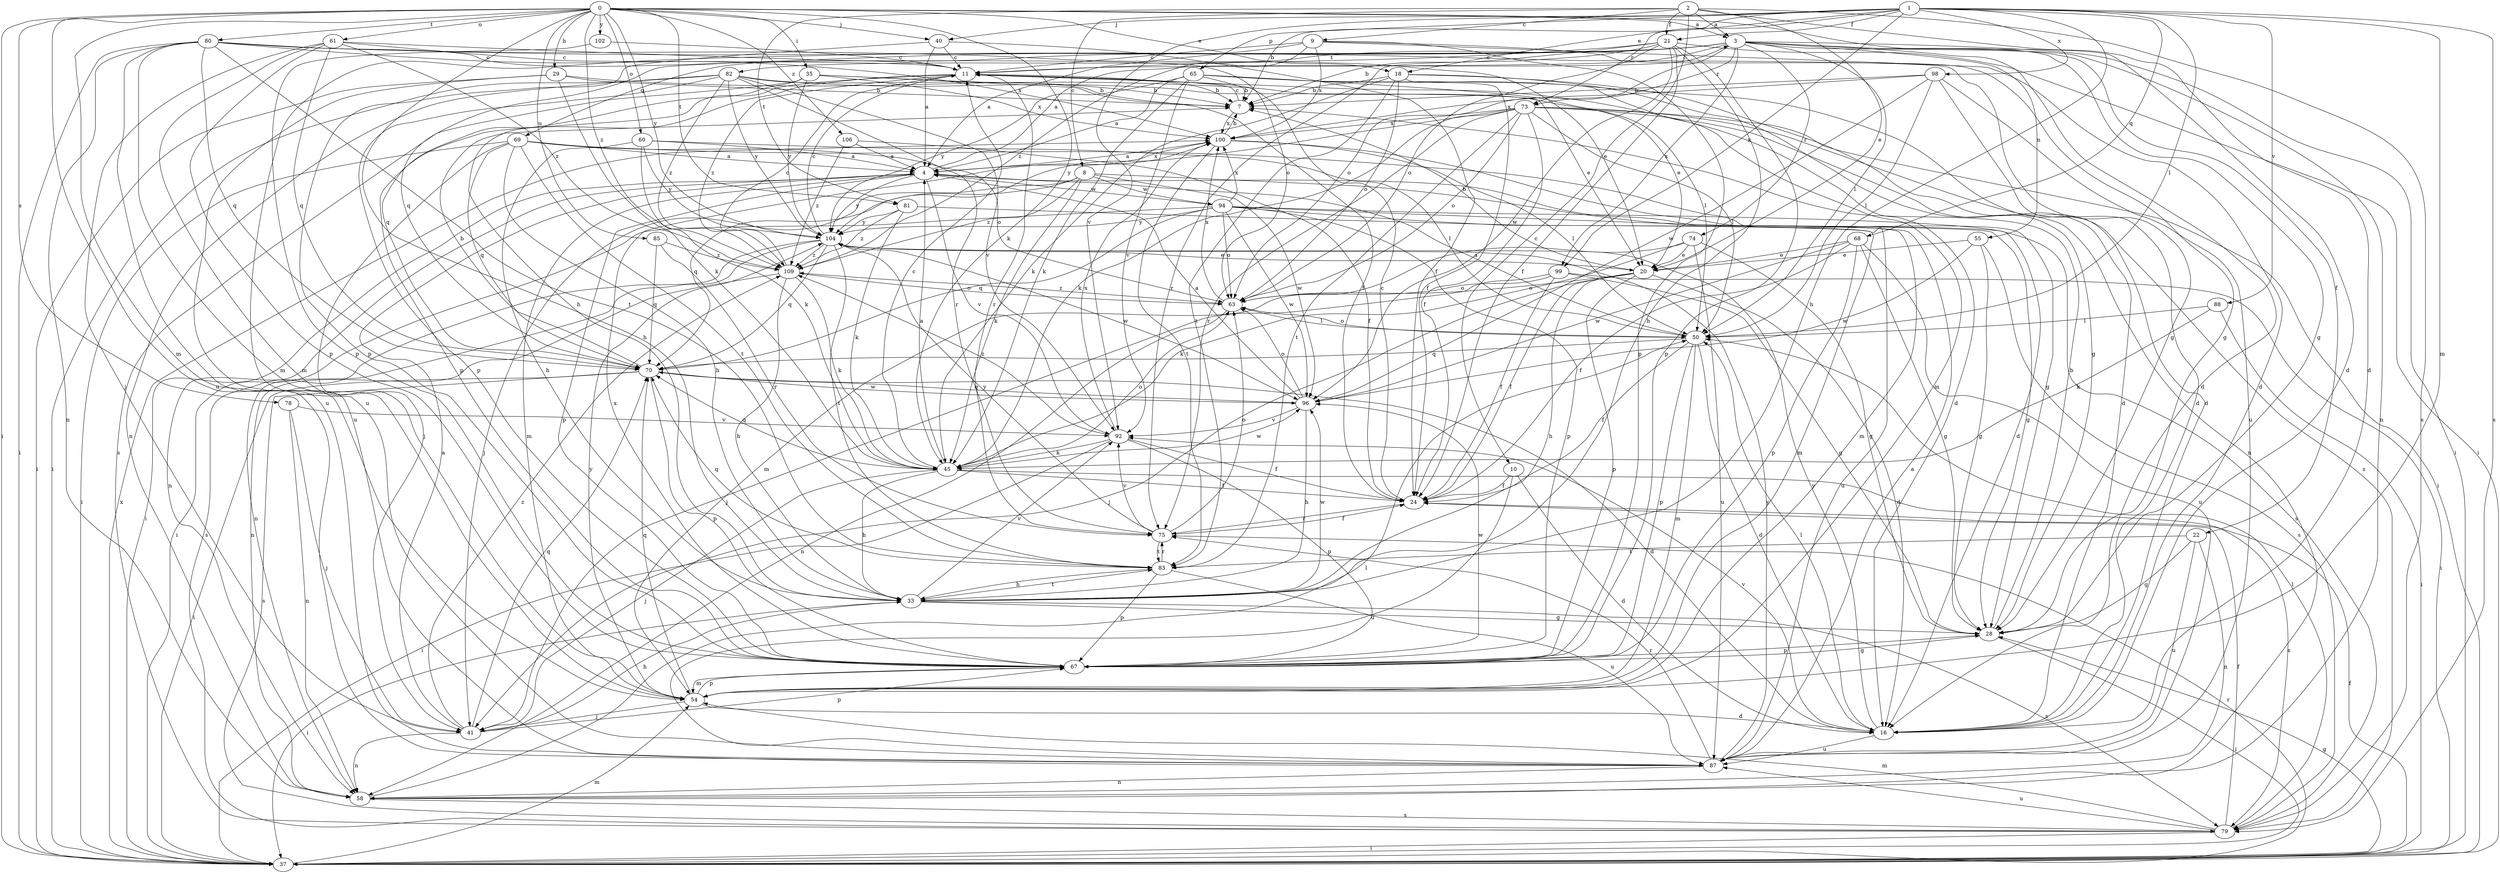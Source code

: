 strict digraph  {
0;
1;
2;
3;
4;
7;
8;
9;
10;
11;
16;
18;
20;
21;
22;
24;
28;
29;
33;
35;
37;
40;
41;
45;
50;
54;
55;
58;
60;
61;
63;
65;
67;
68;
69;
70;
73;
74;
75;
78;
79;
80;
81;
82;
83;
85;
87;
88;
92;
94;
96;
98;
99;
100;
102;
104;
106;
109;
0 -> 3  [label=a];
0 -> 16  [label=d];
0 -> 18  [label=e];
0 -> 29  [label=h];
0 -> 33  [label=h];
0 -> 35  [label=i];
0 -> 37  [label=i];
0 -> 40  [label=j];
0 -> 45  [label=k];
0 -> 54  [label=m];
0 -> 60  [label=o];
0 -> 61  [label=o];
0 -> 78  [label=s];
0 -> 80  [label=t];
0 -> 81  [label=t];
0 -> 85  [label=u];
0 -> 87  [label=u];
0 -> 102  [label=y];
0 -> 104  [label=y];
0 -> 106  [label=z];
0 -> 109  [label=z];
1 -> 7  [label=b];
1 -> 18  [label=e];
1 -> 21  [label=f];
1 -> 33  [label=h];
1 -> 40  [label=j];
1 -> 50  [label=l];
1 -> 54  [label=m];
1 -> 65  [label=p];
1 -> 68  [label=q];
1 -> 73  [label=r];
1 -> 79  [label=s];
1 -> 88  [label=v];
1 -> 92  [label=v];
1 -> 98  [label=x];
1 -> 99  [label=x];
2 -> 3  [label=a];
2 -> 8  [label=c];
2 -> 9  [label=c];
2 -> 10  [label=c];
2 -> 16  [label=d];
2 -> 20  [label=e];
2 -> 21  [label=f];
2 -> 79  [label=s];
2 -> 81  [label=t];
3 -> 11  [label=c];
3 -> 16  [label=d];
3 -> 22  [label=f];
3 -> 28  [label=g];
3 -> 37  [label=i];
3 -> 50  [label=l];
3 -> 55  [label=n];
3 -> 58  [label=n];
3 -> 63  [label=o];
3 -> 69  [label=q];
3 -> 70  [label=q];
3 -> 73  [label=r];
3 -> 74  [label=r];
3 -> 82  [label=t];
3 -> 87  [label=u];
3 -> 99  [label=x];
4 -> 3  [label=a];
4 -> 37  [label=i];
4 -> 54  [label=m];
4 -> 58  [label=n];
4 -> 67  [label=p];
4 -> 92  [label=v];
4 -> 94  [label=w];
4 -> 100  [label=x];
4 -> 104  [label=y];
7 -> 11  [label=c];
7 -> 100  [label=x];
8 -> 41  [label=j];
8 -> 45  [label=k];
8 -> 54  [label=m];
8 -> 70  [label=q];
8 -> 94  [label=w];
8 -> 96  [label=w];
8 -> 109  [label=z];
9 -> 4  [label=a];
9 -> 11  [label=c];
9 -> 16  [label=d];
9 -> 28  [label=g];
9 -> 67  [label=p];
9 -> 100  [label=x];
9 -> 109  [label=z];
10 -> 16  [label=d];
10 -> 24  [label=f];
10 -> 87  [label=u];
11 -> 7  [label=b];
11 -> 16  [label=d];
11 -> 33  [label=h];
11 -> 67  [label=p];
11 -> 75  [label=r];
11 -> 109  [label=z];
16 -> 50  [label=l];
16 -> 87  [label=u];
16 -> 92  [label=v];
16 -> 104  [label=y];
18 -> 7  [label=b];
18 -> 16  [label=d];
18 -> 24  [label=f];
18 -> 28  [label=g];
18 -> 45  [label=k];
18 -> 63  [label=o];
18 -> 83  [label=t];
20 -> 7  [label=b];
20 -> 16  [label=d];
20 -> 24  [label=f];
20 -> 33  [label=h];
20 -> 41  [label=j];
20 -> 63  [label=o];
20 -> 67  [label=p];
21 -> 7  [label=b];
21 -> 11  [label=c];
21 -> 24  [label=f];
21 -> 33  [label=h];
21 -> 37  [label=i];
21 -> 63  [label=o];
21 -> 67  [label=p];
21 -> 75  [label=r];
21 -> 96  [label=w];
22 -> 28  [label=g];
22 -> 58  [label=n];
22 -> 83  [label=t];
22 -> 87  [label=u];
24 -> 11  [label=c];
24 -> 75  [label=r];
28 -> 7  [label=b];
28 -> 37  [label=i];
28 -> 67  [label=p];
29 -> 7  [label=b];
29 -> 37  [label=i];
29 -> 45  [label=k];
29 -> 50  [label=l];
29 -> 87  [label=u];
33 -> 28  [label=g];
33 -> 37  [label=i];
33 -> 79  [label=s];
33 -> 83  [label=t];
33 -> 92  [label=v];
33 -> 96  [label=w];
35 -> 7  [label=b];
35 -> 24  [label=f];
35 -> 70  [label=q];
35 -> 79  [label=s];
35 -> 100  [label=x];
35 -> 104  [label=y];
37 -> 24  [label=f];
37 -> 28  [label=g];
37 -> 54  [label=m];
37 -> 75  [label=r];
37 -> 100  [label=x];
40 -> 4  [label=a];
40 -> 11  [label=c];
40 -> 24  [label=f];
40 -> 67  [label=p];
41 -> 4  [label=a];
41 -> 33  [label=h];
41 -> 58  [label=n];
41 -> 67  [label=p];
41 -> 70  [label=q];
41 -> 109  [label=z];
45 -> 4  [label=a];
45 -> 11  [label=c];
45 -> 24  [label=f];
45 -> 33  [label=h];
45 -> 41  [label=j];
45 -> 63  [label=o];
45 -> 70  [label=q];
45 -> 79  [label=s];
45 -> 96  [label=w];
50 -> 4  [label=a];
50 -> 16  [label=d];
50 -> 24  [label=f];
50 -> 54  [label=m];
50 -> 63  [label=o];
50 -> 67  [label=p];
50 -> 70  [label=q];
54 -> 16  [label=d];
54 -> 41  [label=j];
54 -> 67  [label=p];
54 -> 70  [label=q];
54 -> 104  [label=y];
55 -> 20  [label=e];
55 -> 28  [label=g];
55 -> 79  [label=s];
55 -> 96  [label=w];
58 -> 50  [label=l];
58 -> 79  [label=s];
60 -> 4  [label=a];
60 -> 33  [label=h];
60 -> 45  [label=k];
60 -> 50  [label=l];
60 -> 104  [label=y];
61 -> 11  [label=c];
61 -> 41  [label=j];
61 -> 54  [label=m];
61 -> 63  [label=o];
61 -> 67  [label=p];
61 -> 70  [label=q];
61 -> 109  [label=z];
63 -> 50  [label=l];
63 -> 58  [label=n];
63 -> 100  [label=x];
63 -> 109  [label=z];
65 -> 4  [label=a];
65 -> 7  [label=b];
65 -> 16  [label=d];
65 -> 20  [label=e];
65 -> 45  [label=k];
65 -> 54  [label=m];
65 -> 92  [label=v];
65 -> 104  [label=y];
67 -> 28  [label=g];
67 -> 54  [label=m];
67 -> 96  [label=w];
67 -> 100  [label=x];
68 -> 20  [label=e];
68 -> 24  [label=f];
68 -> 28  [label=g];
68 -> 67  [label=p];
68 -> 87  [label=u];
68 -> 96  [label=w];
69 -> 4  [label=a];
69 -> 28  [label=g];
69 -> 33  [label=h];
69 -> 37  [label=i];
69 -> 41  [label=j];
69 -> 63  [label=o];
69 -> 70  [label=q];
69 -> 83  [label=t];
70 -> 7  [label=b];
70 -> 16  [label=d];
70 -> 37  [label=i];
70 -> 67  [label=p];
70 -> 79  [label=s];
70 -> 96  [label=w];
73 -> 24  [label=f];
73 -> 37  [label=i];
73 -> 45  [label=k];
73 -> 50  [label=l];
73 -> 58  [label=n];
73 -> 63  [label=o];
73 -> 75  [label=r];
73 -> 79  [label=s];
73 -> 83  [label=t];
73 -> 100  [label=x];
73 -> 104  [label=y];
74 -> 20  [label=e];
74 -> 28  [label=g];
74 -> 45  [label=k];
74 -> 54  [label=m];
74 -> 87  [label=u];
75 -> 24  [label=f];
75 -> 63  [label=o];
75 -> 83  [label=t];
75 -> 92  [label=v];
75 -> 104  [label=y];
78 -> 41  [label=j];
78 -> 58  [label=n];
78 -> 92  [label=v];
79 -> 24  [label=f];
79 -> 37  [label=i];
79 -> 50  [label=l];
79 -> 54  [label=m];
79 -> 87  [label=u];
80 -> 11  [label=c];
80 -> 20  [label=e];
80 -> 28  [label=g];
80 -> 37  [label=i];
80 -> 54  [label=m];
80 -> 58  [label=n];
80 -> 70  [label=q];
80 -> 83  [label=t];
80 -> 87  [label=u];
80 -> 100  [label=x];
81 -> 45  [label=k];
81 -> 87  [label=u];
81 -> 104  [label=y];
81 -> 109  [label=z];
82 -> 7  [label=b];
82 -> 20  [label=e];
82 -> 37  [label=i];
82 -> 58  [label=n];
82 -> 67  [label=p];
82 -> 75  [label=r];
82 -> 92  [label=v];
82 -> 104  [label=y];
82 -> 109  [label=z];
83 -> 33  [label=h];
83 -> 67  [label=p];
83 -> 70  [label=q];
83 -> 75  [label=r];
83 -> 87  [label=u];
85 -> 70  [label=q];
85 -> 75  [label=r];
85 -> 109  [label=z];
87 -> 4  [label=a];
87 -> 58  [label=n];
87 -> 75  [label=r];
87 -> 104  [label=y];
88 -> 37  [label=i];
88 -> 45  [label=k];
88 -> 50  [label=l];
92 -> 24  [label=f];
92 -> 37  [label=i];
92 -> 45  [label=k];
92 -> 67  [label=p];
92 -> 100  [label=x];
92 -> 109  [label=z];
94 -> 28  [label=g];
94 -> 37  [label=i];
94 -> 54  [label=m];
94 -> 63  [label=o];
94 -> 67  [label=p];
94 -> 70  [label=q];
94 -> 79  [label=s];
94 -> 96  [label=w];
94 -> 100  [label=x];
94 -> 104  [label=y];
96 -> 4  [label=a];
96 -> 33  [label=h];
96 -> 63  [label=o];
96 -> 70  [label=q];
96 -> 92  [label=v];
98 -> 7  [label=b];
98 -> 16  [label=d];
98 -> 50  [label=l];
98 -> 87  [label=u];
98 -> 96  [label=w];
98 -> 100  [label=x];
99 -> 24  [label=f];
99 -> 28  [label=g];
99 -> 37  [label=i];
99 -> 41  [label=j];
99 -> 63  [label=o];
100 -> 4  [label=a];
100 -> 7  [label=b];
100 -> 16  [label=d];
100 -> 50  [label=l];
100 -> 83  [label=t];
102 -> 11  [label=c];
102 -> 67  [label=p];
104 -> 11  [label=c];
104 -> 20  [label=e];
104 -> 58  [label=n];
104 -> 70  [label=q];
104 -> 79  [label=s];
104 -> 83  [label=t];
104 -> 96  [label=w];
104 -> 109  [label=z];
106 -> 4  [label=a];
106 -> 24  [label=f];
106 -> 109  [label=z];
109 -> 11  [label=c];
109 -> 33  [label=h];
109 -> 45  [label=k];
109 -> 58  [label=n];
109 -> 63  [label=o];
}
